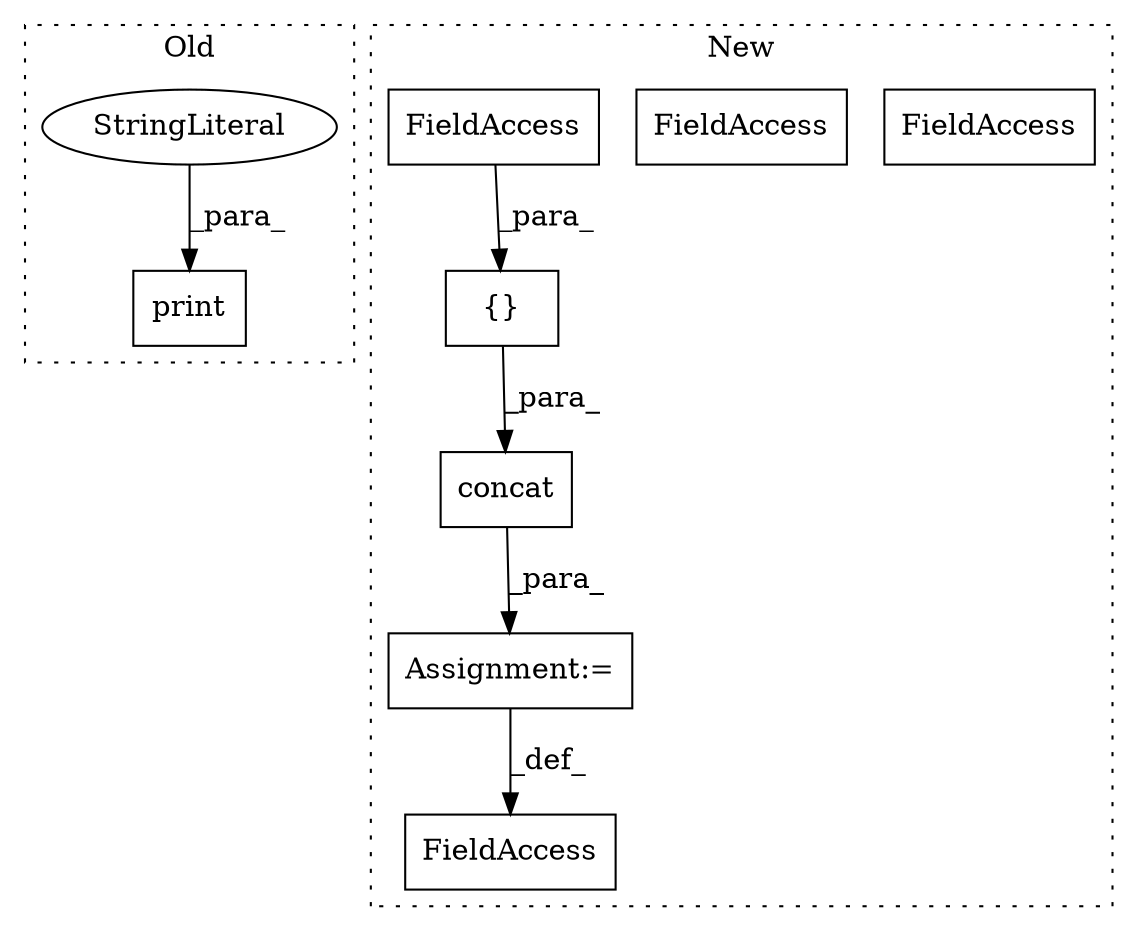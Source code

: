 digraph G {
subgraph cluster0 {
1 [label="print" a="32" s="3840,3888" l="6,1" shape="box"];
4 [label="StringLiteral" a="45" s="3846" l="13" shape="ellipse"];
label = "Old";
style="dotted";
}
subgraph cluster1 {
2 [label="concat" a="32" s="4535,4586" l="7,1" shape="box"];
3 [label="{}" a="4" s="4551,4580" l="1,1" shape="box"];
5 [label="Assignment:=" a="7" s="4527" l="1" shape="box"];
6 [label="FieldAccess" a="22" s="4514" l="13" shape="box"];
7 [label="FieldAccess" a="22" s="4397" l="13" shape="box"];
8 [label="FieldAccess" a="22" s="4552" l="13" shape="box"];
9 [label="FieldAccess" a="22" s="4552" l="13" shape="box"];
label = "New";
style="dotted";
}
2 -> 5 [label="_para_"];
3 -> 2 [label="_para_"];
4 -> 1 [label="_para_"];
5 -> 6 [label="_def_"];
9 -> 3 [label="_para_"];
}